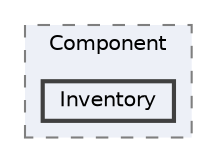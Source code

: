 digraph "C:/Users/むずでょ/Documents/Unity Projects/RMU-1-00-00-Research/Assets/RPGMaker/Codebase/Editor/MapEditor/Component/Inventory"
{
 // LATEX_PDF_SIZE
  bgcolor="transparent";
  edge [fontname=Helvetica,fontsize=10,labelfontname=Helvetica,labelfontsize=10];
  node [fontname=Helvetica,fontsize=10,shape=box,height=0.2,width=0.4];
  compound=true
  subgraph clusterdir_1ca781768642a9cbbcae70dde68cb443 {
    graph [ bgcolor="#edf0f7", pencolor="grey50", label="Component", fontname=Helvetica,fontsize=10 style="filled,dashed", URL="dir_1ca781768642a9cbbcae70dde68cb443.html",tooltip=""]
  dir_6fea8a9136895cd43cd8b90c958e46bf [label="Inventory", fillcolor="#edf0f7", color="grey25", style="filled,bold", URL="dir_6fea8a9136895cd43cd8b90c958e46bf.html",tooltip=""];
  }
}
